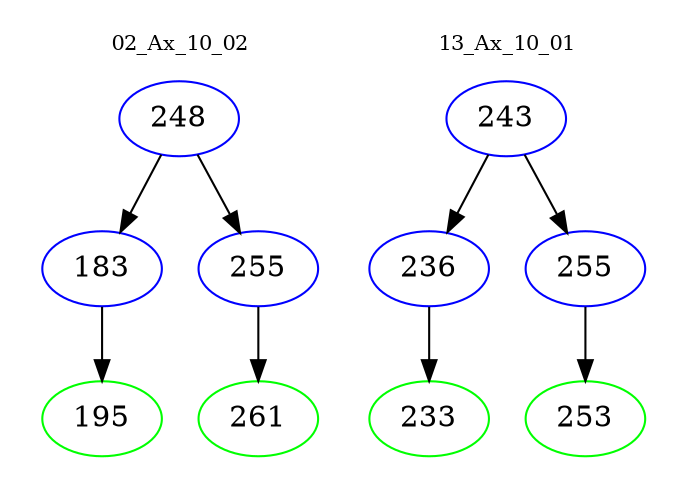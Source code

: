 digraph{
subgraph cluster_0 {
color = white
label = "02_Ax_10_02";
fontsize=10;
T0_248 [label="248", color="blue"]
T0_248 -> T0_183 [color="black"]
T0_183 [label="183", color="blue"]
T0_183 -> T0_195 [color="black"]
T0_195 [label="195", color="green"]
T0_248 -> T0_255 [color="black"]
T0_255 [label="255", color="blue"]
T0_255 -> T0_261 [color="black"]
T0_261 [label="261", color="green"]
}
subgraph cluster_1 {
color = white
label = "13_Ax_10_01";
fontsize=10;
T1_243 [label="243", color="blue"]
T1_243 -> T1_236 [color="black"]
T1_236 [label="236", color="blue"]
T1_236 -> T1_233 [color="black"]
T1_233 [label="233", color="green"]
T1_243 -> T1_255 [color="black"]
T1_255 [label="255", color="blue"]
T1_255 -> T1_253 [color="black"]
T1_253 [label="253", color="green"]
}
}
